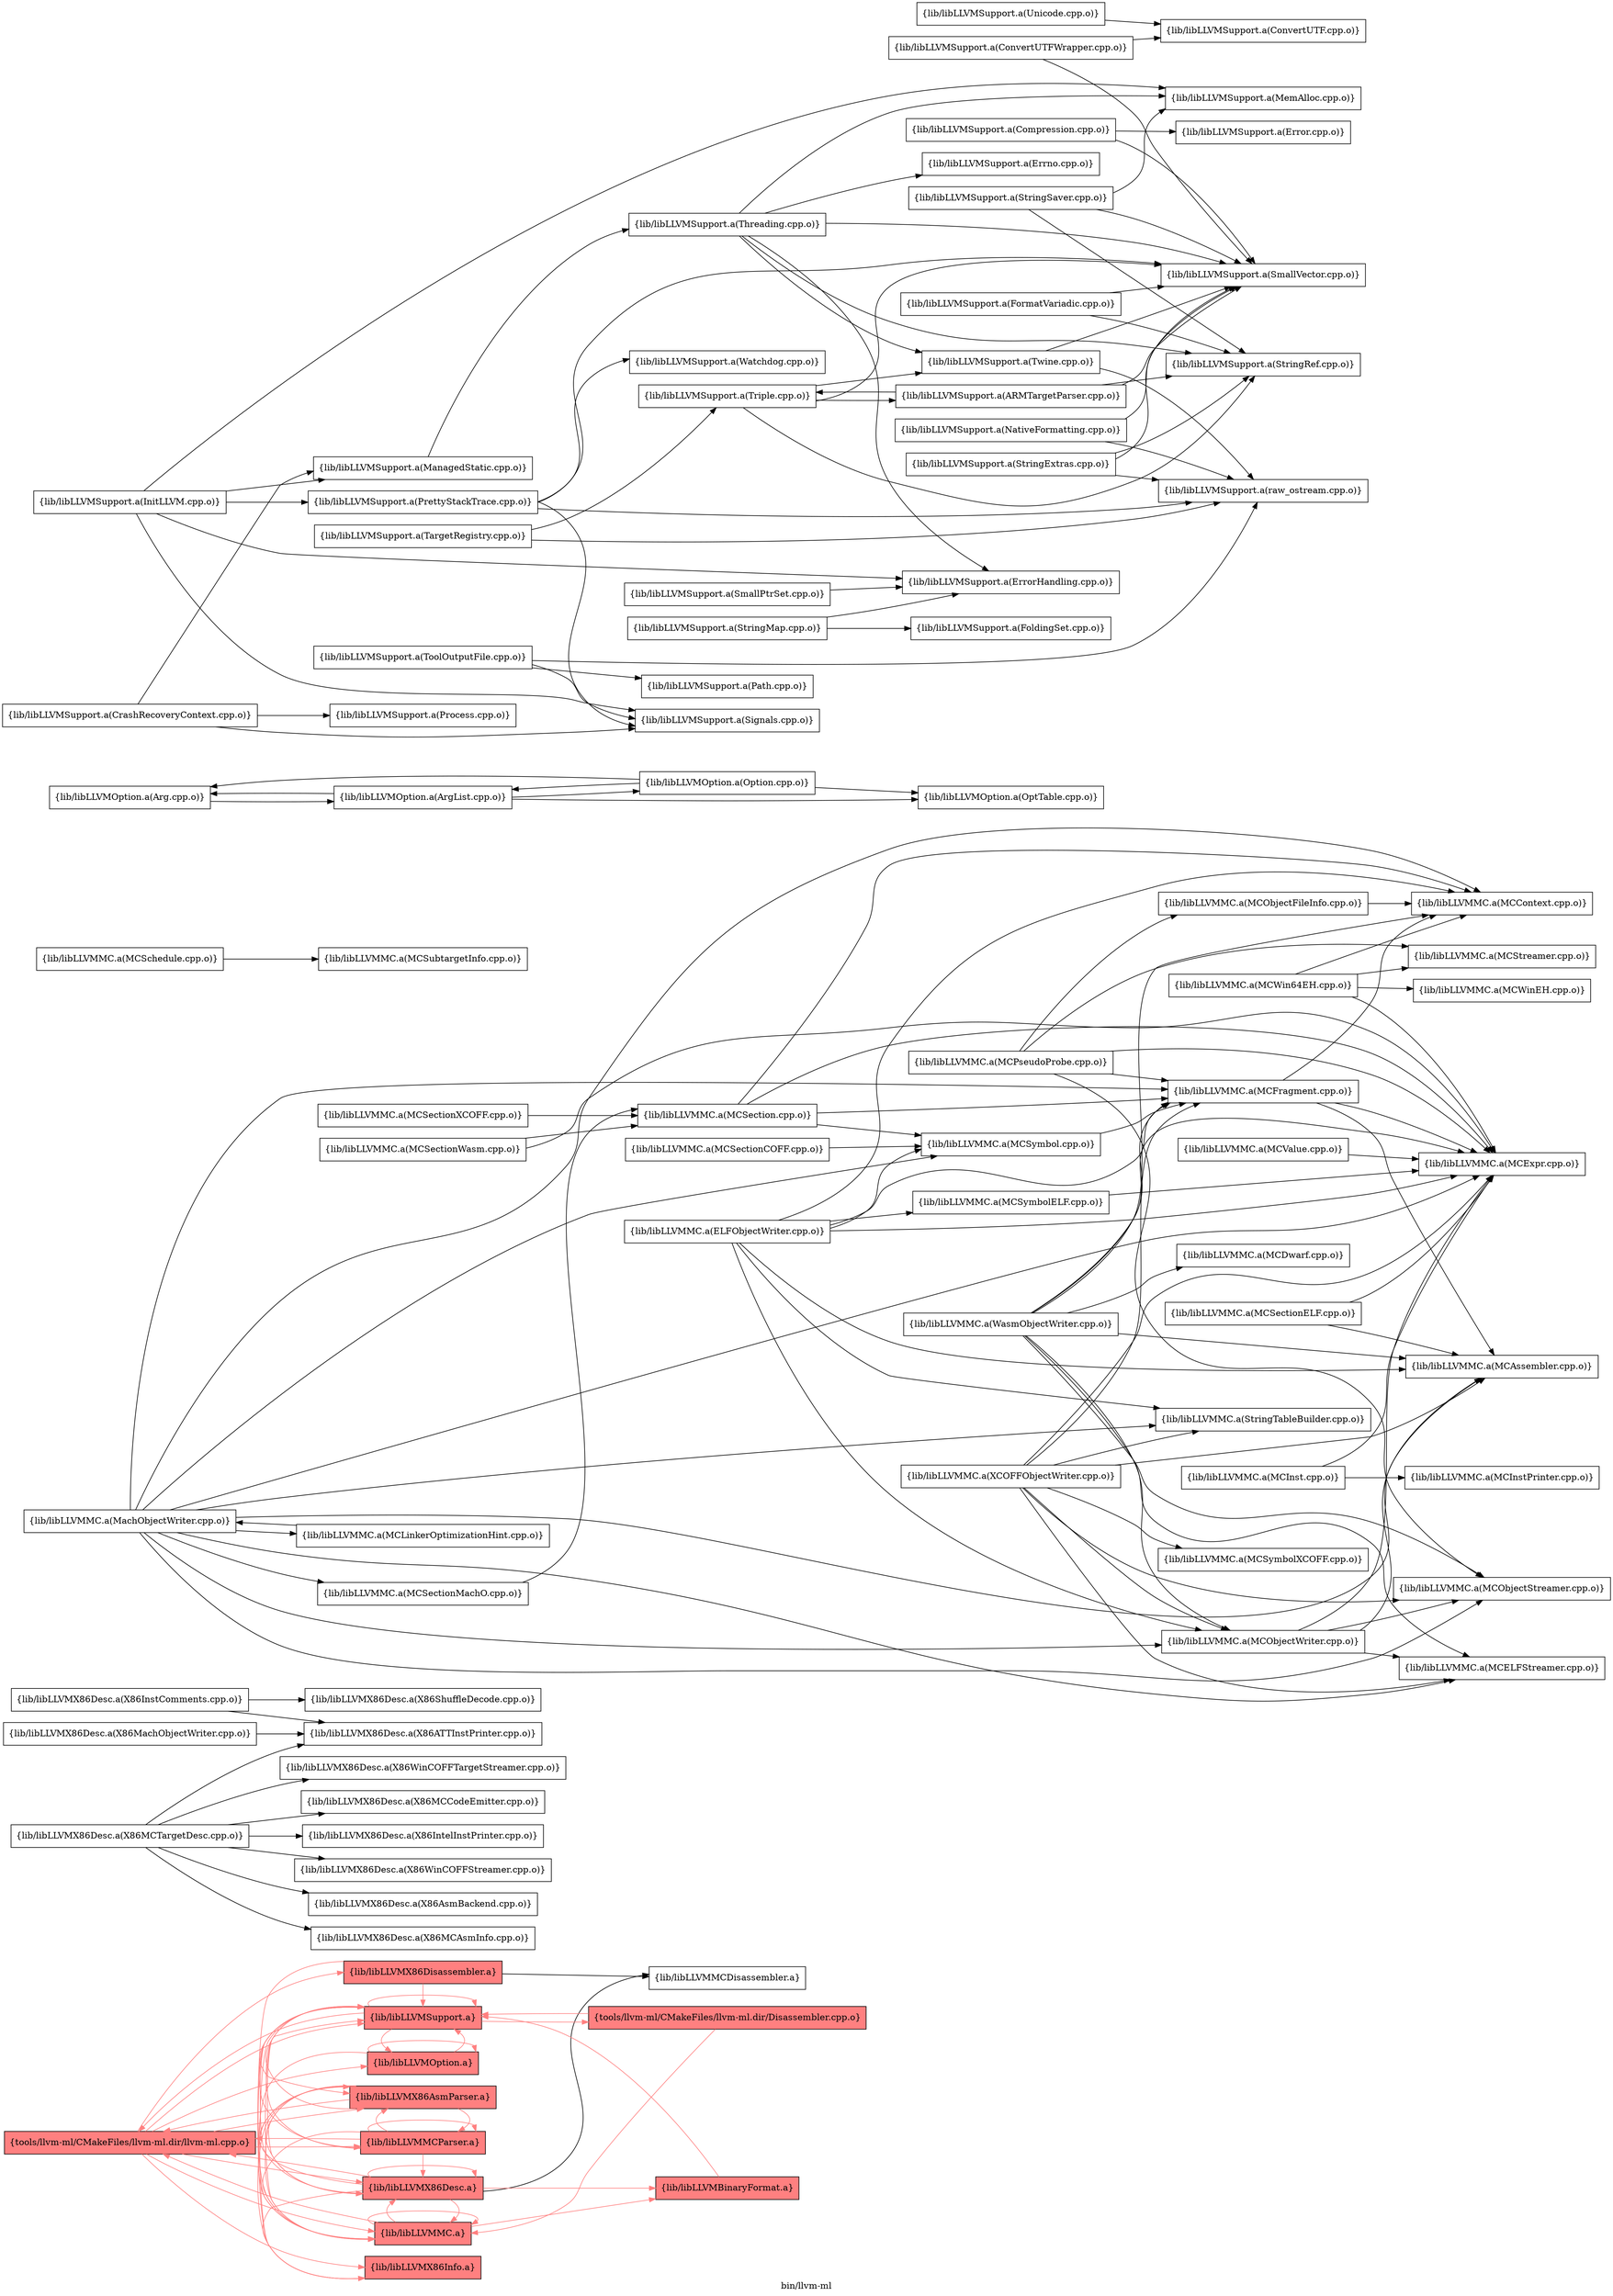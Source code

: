 digraph "bin/llvm-ml" {
	label="bin/llvm-ml";
	rankdir="LR"
	{ rank=same; Node0x55ccbc6dfd88;  }
	{ rank=same; Node0x55ccbc6e1908; Node0x55ccbc6df6f8; Node0x55ccbc6dfb08; Node0x55ccbc6e0058; Node0x55ccbc6e0508; Node0x55ccbc6e3438; Node0x55ccbc6e3708; Node0x55ccbc6e3c58;  }

	Node0x55ccbc6dfd88 [shape=record,shape=box,style=filled,fillcolor="1.000000 0.5 1",group=1,label="{tools/llvm-ml/CMakeFiles/llvm-ml.dir/llvm-ml.cpp.o}"];
	Node0x55ccbc6dfd88 -> Node0x55ccbc6e1908[color="1.000000 0.5 1"];
	Node0x55ccbc6dfd88 -> Node0x55ccbc6df6f8[color="1.000000 0.5 1"];
	Node0x55ccbc6dfd88 -> Node0x55ccbc6dfb08[color="1.000000 0.5 1"];
	Node0x55ccbc6dfd88 -> Node0x55ccbc6e0058[color="1.000000 0.5 1"];
	Node0x55ccbc6dfd88 -> Node0x55ccbc6e0508[color="1.000000 0.5 1"];
	Node0x55ccbc6dfd88 -> Node0x55ccbc6e3438[color="1.000000 0.5 1"];
	Node0x55ccbc6dfd88 -> Node0x55ccbc6e3708[color="1.000000 0.5 1"];
	Node0x55ccbc6dfd88 -> Node0x55ccbc6e3c58[color="1.000000 0.5 1"];
	Node0x55ccbc6e1908 [shape=record,shape=box,style=filled,fillcolor="1.000000 0.5 1",group=1,label="{lib/libLLVMX86AsmParser.a}"];
	Node0x55ccbc6e1908 -> Node0x55ccbc6dfd88[color="1.000000 0.5 1"];
	Node0x55ccbc6e1908 -> Node0x55ccbc6df6f8[color="1.000000 0.5 1"];
	Node0x55ccbc6e1908 -> Node0x55ccbc6e0058[color="1.000000 0.5 1"];
	Node0x55ccbc6e1908 -> Node0x55ccbc6e0508[color="1.000000 0.5 1"];
	Node0x55ccbc6e1908 -> Node0x55ccbc6e3438[color="1.000000 0.5 1"];
	Node0x55ccbc6e1908 -> Node0x55ccbc6e3c58[color="1.000000 0.5 1"];
	Node0x55ccbc6df6f8 [shape=record,shape=box,style=filled,fillcolor="1.000000 0.5 1",group=1,label="{lib/libLLVMX86Desc.a}"];
	Node0x55ccbc6df6f8 -> Node0x55ccbc6dfd88[color="1.000000 0.5 1"];
	Node0x55ccbc6df6f8 -> Node0x55ccbc6df6f8[color="1.000000 0.5 1"];
	Node0x55ccbc6df6f8 -> Node0x55ccbc6e0508[color="1.000000 0.5 1"];
	Node0x55ccbc6df6f8 -> Node0x55ccbc6e3c58[color="1.000000 0.5 1"];
	Node0x55ccbc6df6f8 -> Node0x55ccbc6e0058[color="1.000000 0.5 1"];
	Node0x55ccbc6df6f8 -> Node0x55ccbc6e4108;
	Node0x55ccbc6df6f8 -> Node0x55ccbc6e1908[color="1.000000 0.5 1"];
	Node0x55ccbc6df6f8 -> Node0x55ccbc6e2308[color="1.000000 0.5 1"];
	Node0x55ccbc6dfb08 [shape=record,shape=box,style=filled,fillcolor="1.000000 0.5 1",group=1,label="{lib/libLLVMX86Disassembler.a}"];
	Node0x55ccbc6dfb08 -> Node0x55ccbc6e0058[color="1.000000 0.5 1"];
	Node0x55ccbc6dfb08 -> Node0x55ccbc6e3c58[color="1.000000 0.5 1"];
	Node0x55ccbc6dfb08 -> Node0x55ccbc6e4108;
	Node0x55ccbc6e0058 [shape=record,shape=box,style=filled,fillcolor="1.000000 0.5 1",group=1,label="{lib/libLLVMX86Info.a}"];
	Node0x55ccbc6e0058 -> Node0x55ccbc6e3c58[color="1.000000 0.5 1"];
	Node0x55ccbc6e0508 [shape=record,shape=box,style=filled,fillcolor="1.000000 0.5 1",group=1,label="{lib/libLLVMMC.a}"];
	Node0x55ccbc6e0508 -> Node0x55ccbc6df6f8[color="1.000000 0.5 1"];
	Node0x55ccbc6e0508 -> Node0x55ccbc6e0508[color="1.000000 0.5 1"];
	Node0x55ccbc6e0508 -> Node0x55ccbc6e3c58[color="1.000000 0.5 1"];
	Node0x55ccbc6e0508 -> Node0x55ccbc6dfd88[color="1.000000 0.5 1"];
	Node0x55ccbc6e0508 -> Node0x55ccbc6e1908[color="1.000000 0.5 1"];
	Node0x55ccbc6e0508 -> Node0x55ccbc6e2308[color="1.000000 0.5 1"];
	Node0x55ccbc6e3438 [shape=record,shape=box,style=filled,fillcolor="1.000000 0.5 1",group=1,label="{lib/libLLVMMCParser.a}"];
	Node0x55ccbc6e3438 -> Node0x55ccbc6dfd88[color="1.000000 0.5 1"];
	Node0x55ccbc6e3438 -> Node0x55ccbc6e0508[color="1.000000 0.5 1"];
	Node0x55ccbc6e3438 -> Node0x55ccbc6e3438[color="1.000000 0.5 1"];
	Node0x55ccbc6e3438 -> Node0x55ccbc6e3c58[color="1.000000 0.5 1"];
	Node0x55ccbc6e3438 -> Node0x55ccbc6e1908[color="1.000000 0.5 1"];
	Node0x55ccbc6e3438 -> Node0x55ccbc6df6f8[color="1.000000 0.5 1"];
	Node0x55ccbc6e3708 [shape=record,shape=box,style=filled,fillcolor="1.000000 0.5 1",group=1,label="{lib/libLLVMOption.a}"];
	Node0x55ccbc6e3708 -> Node0x55ccbc6e3c58[color="1.000000 0.5 1"];
	Node0x55ccbc6e3708 -> Node0x55ccbc6e0508[color="1.000000 0.5 1"];
	Node0x55ccbc6e3708 -> Node0x55ccbc6e3708[color="1.000000 0.5 1"];
	Node0x55ccbc6e3c58 [shape=record,shape=box,style=filled,fillcolor="1.000000 0.5 1",group=1,label="{lib/libLLVMSupport.a}"];
	Node0x55ccbc6e3c58 -> Node0x55ccbc6e0508[color="1.000000 0.5 1"];
	Node0x55ccbc6e3c58 -> Node0x55ccbc6e3438[color="1.000000 0.5 1"];
	Node0x55ccbc6e3c58 -> Node0x55ccbc6e3c58[color="1.000000 0.5 1"];
	Node0x55ccbc6e3c58 -> Node0x55ccbc6dfd88[color="1.000000 0.5 1"];
	Node0x55ccbc6e3c58 -> Node0x55ccbc6e1908[color="1.000000 0.5 1"];
	Node0x55ccbc6e3c58 -> Node0x55ccbc6df6f8[color="1.000000 0.5 1"];
	Node0x55ccbc6e3c58 -> Node0x55ccbc6e04b8[color="1.000000 0.5 1"];
	Node0x55ccbc6e3c58 -> Node0x55ccbc6e3708[color="1.000000 0.5 1"];
	Node0x55ccbc6e04b8 [shape=record,shape=box,style=filled,fillcolor="1.000000 0.5 1",group=1,label="{tools/llvm-ml/CMakeFiles/llvm-ml.dir/Disassembler.cpp.o}"];
	Node0x55ccbc6e04b8 -> Node0x55ccbc6e0508[color="1.000000 0.5 1"];
	Node0x55ccbc6e04b8 -> Node0x55ccbc6e3c58[color="1.000000 0.5 1"];
	Node0x55ccbc6e1cc8 [shape=record,shape=box,group=0,label="{lib/libLLVMX86Desc.a(X86InstComments.cpp.o)}"];
	Node0x55ccbc6e1cc8 -> Node0x55ccbc6e0c88;
	Node0x55ccbc6e1cc8 -> Node0x55ccbc6e0ff8;
	Node0x55ccbc6e0c88 [shape=record,shape=box,group=0,label="{lib/libLLVMX86Desc.a(X86ATTInstPrinter.cpp.o)}"];
	Node0x55ccbc6e0ff8 [shape=record,shape=box,group=0,label="{lib/libLLVMX86Desc.a(X86ShuffleDecode.cpp.o)}"];
	Node0x55ccbc6e08c8 [shape=record,shape=box,group=0,label="{lib/libLLVMX86Desc.a(X86MCTargetDesc.cpp.o)}"];
	Node0x55ccbc6e08c8 -> Node0x55ccbc6e0c88;
	Node0x55ccbc6e08c8 -> Node0x55ccbc6e29e8;
	Node0x55ccbc6e08c8 -> Node0x55ccbc6e3528;
	Node0x55ccbc6e08c8 -> Node0x55ccbc6e3c08;
	Node0x55ccbc6e08c8 -> Node0x55ccbc6e1c28;
	Node0x55ccbc6e08c8 -> Node0x55ccbc6e0f08;
	Node0x55ccbc6e08c8 -> Node0x55ccbc6e1868;
	Node0x55ccbc6e29e8 [shape=record,shape=box,group=0,label="{lib/libLLVMX86Desc.a(X86IntelInstPrinter.cpp.o)}"];
	Node0x55ccbc6e3528 [shape=record,shape=box,group=0,label="{lib/libLLVMX86Desc.a(X86AsmBackend.cpp.o)}"];
	Node0x55ccbc6e3c08 [shape=record,shape=box,group=0,label="{lib/libLLVMX86Desc.a(X86MCAsmInfo.cpp.o)}"];
	Node0x55ccbc6e1c28 [shape=record,shape=box,group=0,label="{lib/libLLVMX86Desc.a(X86MCCodeEmitter.cpp.o)}"];
	Node0x55ccbc6e0f08 [shape=record,shape=box,group=0,label="{lib/libLLVMX86Desc.a(X86WinCOFFStreamer.cpp.o)}"];
	Node0x55ccbc6e1868 [shape=record,shape=box,group=0,label="{lib/libLLVMX86Desc.a(X86WinCOFFTargetStreamer.cpp.o)}"];
	Node0x55ccbc6e4108 [shape=record,shape=box,group=0,label="{lib/libLLVMMCDisassembler.a}"];
	Node0x55ccbc6e2308 [shape=record,shape=box,style=filled,fillcolor="1.000000 0.5 1",group=1,label="{lib/libLLVMBinaryFormat.a}"];
	Node0x55ccbc6e2308 -> Node0x55ccbc6e3c58[color="1.000000 0.5 1"];
	Node0x55ccbc6e2218 [shape=record,shape=box,group=0,label="{lib/libLLVMX86Desc.a(X86MachObjectWriter.cpp.o)}"];
	Node0x55ccbc6e2218 -> Node0x55ccbc6e0c88;
	Node0x55ccbc6e3ac8 [shape=record,shape=box,group=0,label="{lib/libLLVMMC.a(ELFObjectWriter.cpp.o)}"];
	Node0x55ccbc6e3ac8 -> Node0x55ccbc6e1368;
	Node0x55ccbc6e3ac8 -> Node0x55ccbc6e0788;
	Node0x55ccbc6e3ac8 -> Node0x55ccbc6e4158;
	Node0x55ccbc6e3ac8 -> Node0x55ccbc6e34d8;
	Node0x55ccbc6e3ac8 -> Node0x55ccbc6e0dc8;
	Node0x55ccbc6e3ac8 -> Node0x55ccbc6dfd38;
	Node0x55ccbc6e3ac8 -> Node0x55ccbc6e3bb8;
	Node0x55ccbc6e3ac8 -> Node0x55ccbc6e0418;
	Node0x55ccbc6e1368 [shape=record,shape=box,group=0,label="{lib/libLLVMMC.a(MCAssembler.cpp.o)}"];
	Node0x55ccbc6e0788 [shape=record,shape=box,group=0,label="{lib/libLLVMMC.a(MCContext.cpp.o)}"];
	Node0x55ccbc6e4158 [shape=record,shape=box,group=0,label="{lib/libLLVMMC.a(MCExpr.cpp.o)}"];
	Node0x55ccbc6e34d8 [shape=record,shape=box,group=0,label="{lib/libLLVMMC.a(MCFragment.cpp.o)}"];
	Node0x55ccbc6e34d8 -> Node0x55ccbc6e1368;
	Node0x55ccbc6e34d8 -> Node0x55ccbc6e0788;
	Node0x55ccbc6e34d8 -> Node0x55ccbc6e4158;
	Node0x55ccbc6e0dc8 [shape=record,shape=box,group=0,label="{lib/libLLVMMC.a(MCObjectWriter.cpp.o)}"];
	Node0x55ccbc6e0dc8 -> Node0x55ccbc6e1368;
	Node0x55ccbc6e0dc8 -> Node0x55ccbc6df518;
	Node0x55ccbc6e0dc8 -> Node0x55ccbc6e4158;
	Node0x55ccbc6e0dc8 -> Node0x55ccbc6e2628;
	Node0x55ccbc6dfd38 [shape=record,shape=box,group=0,label="{lib/libLLVMMC.a(MCSymbol.cpp.o)}"];
	Node0x55ccbc6dfd38 -> Node0x55ccbc6e34d8;
	Node0x55ccbc6e3bb8 [shape=record,shape=box,group=0,label="{lib/libLLVMMC.a(MCSymbolELF.cpp.o)}"];
	Node0x55ccbc6e3bb8 -> Node0x55ccbc6e4158;
	Node0x55ccbc6e0418 [shape=record,shape=box,group=0,label="{lib/libLLVMMC.a(StringTableBuilder.cpp.o)}"];
	Node0x55ccbc6e33e8 [shape=record,shape=box,group=0,label="{lib/libLLVMMC.a(MCInst.cpp.o)}"];
	Node0x55ccbc6e33e8 -> Node0x55ccbc6e4158;
	Node0x55ccbc6e33e8 -> Node0x55ccbc6e26c8;
	Node0x55ccbc6e26c8 [shape=record,shape=box,group=0,label="{lib/libLLVMMC.a(MCInstPrinter.cpp.o)}"];
	Node0x55ccbc6e2358 [shape=record,shape=box,group=0,label="{lib/libLLVMMC.a(MCObjectFileInfo.cpp.o)}"];
	Node0x55ccbc6e2358 -> Node0x55ccbc6e0788;
	Node0x55ccbc6df518 [shape=record,shape=box,group=0,label="{lib/libLLVMMC.a(MCELFStreamer.cpp.o)}"];
	Node0x55ccbc6e2628 [shape=record,shape=box,group=0,label="{lib/libLLVMMC.a(MCObjectStreamer.cpp.o)}"];
	Node0x55ccbc6e0af8 [shape=record,shape=box,group=0,label="{lib/libLLVMMC.a(MCPseudoProbe.cpp.o)}"];
	Node0x55ccbc6e0af8 -> Node0x55ccbc6e4158;
	Node0x55ccbc6e0af8 -> Node0x55ccbc6e34d8;
	Node0x55ccbc6e0af8 -> Node0x55ccbc6e2358;
	Node0x55ccbc6e0af8 -> Node0x55ccbc6e2628;
	Node0x55ccbc6e0af8 -> Node0x55ccbc6e0e68;
	Node0x55ccbc6e0e68 [shape=record,shape=box,group=0,label="{lib/libLLVMMC.a(MCStreamer.cpp.o)}"];
	Node0x55ccbc6dfbf8 [shape=record,shape=box,group=0,label="{lib/libLLVMMC.a(MCSection.cpp.o)}"];
	Node0x55ccbc6dfbf8 -> Node0x55ccbc6e0788;
	Node0x55ccbc6dfbf8 -> Node0x55ccbc6e4158;
	Node0x55ccbc6dfbf8 -> Node0x55ccbc6e34d8;
	Node0x55ccbc6dfbf8 -> Node0x55ccbc6dfd38;
	Node0x55ccbc6e0378 [shape=record,shape=box,group=0,label="{lib/libLLVMMC.a(MCSectionCOFF.cpp.o)}"];
	Node0x55ccbc6e0378 -> Node0x55ccbc6dfd38;
	Node0x55ccbc6dfec8 [shape=record,shape=box,group=0,label="{lib/libLLVMMC.a(MCSectionELF.cpp.o)}"];
	Node0x55ccbc6dfec8 -> Node0x55ccbc6e1368;
	Node0x55ccbc6dfec8 -> Node0x55ccbc6e4158;
	Node0x55ccbc6e37a8 [shape=record,shape=box,group=0,label="{lib/libLLVMMC.a(MCSectionMachO.cpp.o)}"];
	Node0x55ccbc6e37a8 -> Node0x55ccbc6dfbf8;
	Node0x55ccbc6e3e88 [shape=record,shape=box,group=0,label="{lib/libLLVMMC.a(MCSectionWasm.cpp.o)}"];
	Node0x55ccbc6e3e88 -> Node0x55ccbc6e4158;
	Node0x55ccbc6e3e88 -> Node0x55ccbc6dfbf8;
	Node0x55ccbc6e1958 [shape=record,shape=box,group=0,label="{lib/libLLVMMC.a(MCSectionXCOFF.cpp.o)}"];
	Node0x55ccbc6e1958 -> Node0x55ccbc6dfbf8;
	Node0x55ccbc6df568 [shape=record,shape=box,group=0,label="{lib/libLLVMMC.a(MCSchedule.cpp.o)}"];
	Node0x55ccbc6df568 -> Node0x55ccbc6e0148;
	Node0x55ccbc6e0148 [shape=record,shape=box,group=0,label="{lib/libLLVMMC.a(MCSubtargetInfo.cpp.o)}"];
	Node0x55ccbc6e2ee8 [shape=record,shape=box,group=0,label="{lib/libLLVMMC.a(MCValue.cpp.o)}"];
	Node0x55ccbc6e2ee8 -> Node0x55ccbc6e4158;
	Node0x55ccbc6e15e8 [shape=record,shape=box,group=0,label="{lib/libLLVMMC.a(MCWin64EH.cpp.o)}"];
	Node0x55ccbc6e15e8 -> Node0x55ccbc6e0788;
	Node0x55ccbc6e15e8 -> Node0x55ccbc6e4158;
	Node0x55ccbc6e15e8 -> Node0x55ccbc6e0e68;
	Node0x55ccbc6e15e8 -> Node0x55ccbc6dff68;
	Node0x55ccbc6dff68 [shape=record,shape=box,group=0,label="{lib/libLLVMMC.a(MCWinEH.cpp.o)}"];
	Node0x55ccbc6df5b8 [shape=record,shape=box,group=0,label="{lib/libLLVMMC.a(MachObjectWriter.cpp.o)}"];
	Node0x55ccbc6df5b8 -> Node0x55ccbc6e1368;
	Node0x55ccbc6df5b8 -> Node0x55ccbc6e0788;
	Node0x55ccbc6df5b8 -> Node0x55ccbc6df518;
	Node0x55ccbc6df5b8 -> Node0x55ccbc6e4158;
	Node0x55ccbc6df5b8 -> Node0x55ccbc6e34d8;
	Node0x55ccbc6df5b8 -> Node0x55ccbc6e2628;
	Node0x55ccbc6df5b8 -> Node0x55ccbc6e0dc8;
	Node0x55ccbc6df5b8 -> Node0x55ccbc6e37a8;
	Node0x55ccbc6df5b8 -> Node0x55ccbc6dfd38;
	Node0x55ccbc6df5b8 -> Node0x55ccbc6dfc98;
	Node0x55ccbc6df5b8 -> Node0x55ccbc6e0418;
	Node0x55ccbc6dfc98 [shape=record,shape=box,group=0,label="{lib/libLLVMMC.a(MCLinkerOptimizationHint.cpp.o)}"];
	Node0x55ccbc6dfc98 -> Node0x55ccbc6df5b8;
	Node0x55ccbc6e11d8 [shape=record,shape=box,group=0,label="{lib/libLLVMMC.a(WasmObjectWriter.cpp.o)}"];
	Node0x55ccbc6e11d8 -> Node0x55ccbc6e1368;
	Node0x55ccbc6e11d8 -> Node0x55ccbc6e0788;
	Node0x55ccbc6e11d8 -> Node0x55ccbc6e05a8;
	Node0x55ccbc6e11d8 -> Node0x55ccbc6df518;
	Node0x55ccbc6e11d8 -> Node0x55ccbc6e4158;
	Node0x55ccbc6e11d8 -> Node0x55ccbc6e34d8;
	Node0x55ccbc6e11d8 -> Node0x55ccbc6e2628;
	Node0x55ccbc6e11d8 -> Node0x55ccbc6e0dc8;
	Node0x55ccbc6e05a8 [shape=record,shape=box,group=0,label="{lib/libLLVMMC.a(MCDwarf.cpp.o)}"];
	Node0x55ccbc6e21c8 [shape=record,shape=box,group=0,label="{lib/libLLVMMC.a(XCOFFObjectWriter.cpp.o)}"];
	Node0x55ccbc6e21c8 -> Node0x55ccbc6e1368;
	Node0x55ccbc6e21c8 -> Node0x55ccbc6df518;
	Node0x55ccbc6e21c8 -> Node0x55ccbc6e4158;
	Node0x55ccbc6e21c8 -> Node0x55ccbc6e34d8;
	Node0x55ccbc6e21c8 -> Node0x55ccbc6e2628;
	Node0x55ccbc6e21c8 -> Node0x55ccbc6e0dc8;
	Node0x55ccbc6e21c8 -> Node0x55ccbc6e3488;
	Node0x55ccbc6e21c8 -> Node0x55ccbc6e0418;
	Node0x55ccbc6e3488 [shape=record,shape=box,group=0,label="{lib/libLLVMMC.a(MCSymbolXCOFF.cpp.o)}"];
	Node0x55ccbc6e3ed8 [shape=record,shape=box,group=0,label="{lib/libLLVMOption.a(Arg.cpp.o)}"];
	Node0x55ccbc6e3ed8 -> Node0x55ccbc6e3cf8;
	Node0x55ccbc6e3cf8 [shape=record,shape=box,group=0,label="{lib/libLLVMOption.a(ArgList.cpp.o)}"];
	Node0x55ccbc6e3cf8 -> Node0x55ccbc6e3ed8;
	Node0x55ccbc6e3cf8 -> Node0x55ccbc6e3168;
	Node0x55ccbc6e3cf8 -> Node0x55ccbc6e2e48;
	Node0x55ccbc6e3168 [shape=record,shape=box,group=0,label="{lib/libLLVMOption.a(Option.cpp.o)}"];
	Node0x55ccbc6e3168 -> Node0x55ccbc6e3ed8;
	Node0x55ccbc6e3168 -> Node0x55ccbc6e3cf8;
	Node0x55ccbc6e3168 -> Node0x55ccbc6e2e48;
	Node0x55ccbc6e2e48 [shape=record,shape=box,group=0,label="{lib/libLLVMOption.a(OptTable.cpp.o)}"];
	Node0x55ccbc6e00a8 [shape=record,shape=box,group=0,label="{lib/libLLVMSupport.a(Compression.cpp.o)}"];
	Node0x55ccbc6e00a8 -> Node0x55ccbc6e0008;
	Node0x55ccbc6e00a8 -> Node0x55ccbc6e35c8;
	Node0x55ccbc6e0008 [shape=record,shape=box,group=0,label="{lib/libLLVMSupport.a(SmallVector.cpp.o)}"];
	Node0x55ccbc6e35c8 [shape=record,shape=box,group=0,label="{lib/libLLVMSupport.a(Error.cpp.o)}"];
	Node0x55ccbc6dfce8 [shape=record,shape=box,group=0,label="{lib/libLLVMSupport.a(ConvertUTFWrapper.cpp.o)}"];
	Node0x55ccbc6dfce8 -> Node0x55ccbc6e0008;
	Node0x55ccbc6dfce8 -> Node0x55ccbc6e41a8;
	Node0x55ccbc6e41a8 [shape=record,shape=box,group=0,label="{lib/libLLVMSupport.a(ConvertUTF.cpp.o)}"];
	Node0x55ccbc6e1c78 [shape=record,shape=box,group=0,label="{lib/libLLVMSupport.a(FormatVariadic.cpp.o)}"];
	Node0x55ccbc6e1c78 -> Node0x55ccbc6e0008;
	Node0x55ccbc6e1c78 -> Node0x55ccbc6e2ad8;
	Node0x55ccbc6e2ad8 [shape=record,shape=box,group=0,label="{lib/libLLVMSupport.a(StringRef.cpp.o)}"];
	Node0x55ccbc6e0fa8 [shape=record,shape=box,group=0,label="{lib/libLLVMSupport.a(InitLLVM.cpp.o)}"];
	Node0x55ccbc6e0fa8 -> Node0x55ccbc6e31b8;
	Node0x55ccbc6e0fa8 -> Node0x55ccbc6e1458;
	Node0x55ccbc6e0fa8 -> Node0x55ccbc6dfa18;
	Node0x55ccbc6e0fa8 -> Node0x55ccbc6e3f78;
	Node0x55ccbc6e0fa8 -> Node0x55ccbc6e0f58;
	Node0x55ccbc6e31b8 [shape=record,shape=box,group=0,label="{lib/libLLVMSupport.a(ErrorHandling.cpp.o)}"];
	Node0x55ccbc6e1458 [shape=record,shape=box,group=0,label="{lib/libLLVMSupport.a(ManagedStatic.cpp.o)}"];
	Node0x55ccbc6e1458 -> Node0x55ccbc6dfc48;
	Node0x55ccbc6dfa18 [shape=record,shape=box,group=0,label="{lib/libLLVMSupport.a(MemAlloc.cpp.o)}"];
	Node0x55ccbc6e3f78 [shape=record,shape=box,group=0,label="{lib/libLLVMSupport.a(PrettyStackTrace.cpp.o)}"];
	Node0x55ccbc6e3f78 -> Node0x55ccbc6e0008;
	Node0x55ccbc6e3f78 -> Node0x55ccbc6e1818;
	Node0x55ccbc6e3f78 -> Node0x55ccbc6e0f58;
	Node0x55ccbc6e3f78 -> Node0x55ccbc6df608;
	Node0x55ccbc6e0f58 [shape=record,shape=box,group=0,label="{lib/libLLVMSupport.a(Signals.cpp.o)}"];
	Node0x55ccbc6dfc48 [shape=record,shape=box,group=0,label="{lib/libLLVMSupport.a(Threading.cpp.o)}"];
	Node0x55ccbc6dfc48 -> Node0x55ccbc6e0008;
	Node0x55ccbc6dfc48 -> Node0x55ccbc6e2ad8;
	Node0x55ccbc6dfc48 -> Node0x55ccbc6e3898;
	Node0x55ccbc6dfc48 -> Node0x55ccbc6e31b8;
	Node0x55ccbc6dfc48 -> Node0x55ccbc6dfa18;
	Node0x55ccbc6dfc48 -> Node0x55ccbc6e1d18;
	Node0x55ccbc6e1818 [shape=record,shape=box,group=0,label="{lib/libLLVMSupport.a(raw_ostream.cpp.o)}"];
	Node0x55ccbc6df608 [shape=record,shape=box,group=0,label="{lib/libLLVMSupport.a(Watchdog.cpp.o)}"];
	Node0x55ccbc6e3258 [shape=record,shape=box,group=0,label="{lib/libLLVMSupport.a(SmallPtrSet.cpp.o)}"];
	Node0x55ccbc6e3258 -> Node0x55ccbc6e31b8;
	Node0x55ccbc6e1a48 [shape=record,shape=box,group=0,label="{lib/libLLVMSupport.a(StringMap.cpp.o)}"];
	Node0x55ccbc6e1a48 -> Node0x55ccbc6e31b8;
	Node0x55ccbc6e1a48 -> Node0x55ccbc6e2268;
	Node0x55ccbc6e2268 [shape=record,shape=box,group=0,label="{lib/libLLVMSupport.a(FoldingSet.cpp.o)}"];
	Node0x55ccbc6e1318 [shape=record,shape=box,group=0,label="{lib/libLLVMSupport.a(StringSaver.cpp.o)}"];
	Node0x55ccbc6e1318 -> Node0x55ccbc6e0008;
	Node0x55ccbc6e1318 -> Node0x55ccbc6e2ad8;
	Node0x55ccbc6e1318 -> Node0x55ccbc6dfa18;
	Node0x55ccbc6e1e58 [shape=record,shape=box,group=0,label="{lib/libLLVMSupport.a(ToolOutputFile.cpp.o)}"];
	Node0x55ccbc6e1e58 -> Node0x55ccbc6e1818;
	Node0x55ccbc6e1e58 -> Node0x55ccbc6e0328;
	Node0x55ccbc6e1e58 -> Node0x55ccbc6e0f58;
	Node0x55ccbc6e0328 [shape=record,shape=box,group=0,label="{lib/libLLVMSupport.a(Path.cpp.o)}"];
	Node0x55ccbc6e24e8 [shape=record,shape=box,group=0,label="{lib/libLLVMSupport.a(Triple.cpp.o)}"];
	Node0x55ccbc6e24e8 -> Node0x55ccbc6e0008;
	Node0x55ccbc6e24e8 -> Node0x55ccbc6e2ad8;
	Node0x55ccbc6e24e8 -> Node0x55ccbc6e3fc8;
	Node0x55ccbc6e24e8 -> Node0x55ccbc6e3898;
	Node0x55ccbc6e3fc8 [shape=record,shape=box,group=0,label="{lib/libLLVMSupport.a(ARMTargetParser.cpp.o)}"];
	Node0x55ccbc6e3fc8 -> Node0x55ccbc6e0008;
	Node0x55ccbc6e3fc8 -> Node0x55ccbc6e2ad8;
	Node0x55ccbc6e3fc8 -> Node0x55ccbc6e24e8;
	Node0x55ccbc6e3898 [shape=record,shape=box,group=0,label="{lib/libLLVMSupport.a(Twine.cpp.o)}"];
	Node0x55ccbc6e3898 -> Node0x55ccbc6e0008;
	Node0x55ccbc6e3898 -> Node0x55ccbc6e1818;
	Node0x55ccbc6dfdd8 [shape=record,shape=box,group=0,label="{lib/libLLVMSupport.a(Unicode.cpp.o)}"];
	Node0x55ccbc6dfdd8 -> Node0x55ccbc6e41a8;
	Node0x55ccbc6e1228 [shape=record,shape=box,group=0,label="{lib/libLLVMSupport.a(NativeFormatting.cpp.o)}"];
	Node0x55ccbc6e1228 -> Node0x55ccbc6e0008;
	Node0x55ccbc6e1228 -> Node0x55ccbc6e1818;
	Node0x55ccbc6e32f8 [shape=record,shape=box,group=0,label="{lib/libLLVMSupport.a(CrashRecoveryContext.cpp.o)}"];
	Node0x55ccbc6e32f8 -> Node0x55ccbc6e1458;
	Node0x55ccbc6e32f8 -> Node0x55ccbc6e00f8;
	Node0x55ccbc6e32f8 -> Node0x55ccbc6e0f58;
	Node0x55ccbc6e00f8 [shape=record,shape=box,group=0,label="{lib/libLLVMSupport.a(Process.cpp.o)}"];
	Node0x55ccbc6e4068 [shape=record,shape=box,group=0,label="{lib/libLLVMSupport.a(StringExtras.cpp.o)}"];
	Node0x55ccbc6e4068 -> Node0x55ccbc6e0008;
	Node0x55ccbc6e4068 -> Node0x55ccbc6e2ad8;
	Node0x55ccbc6e4068 -> Node0x55ccbc6e1818;
	Node0x55ccbc6e07d8 [shape=record,shape=box,group=0,label="{lib/libLLVMSupport.a(TargetRegistry.cpp.o)}"];
	Node0x55ccbc6e07d8 -> Node0x55ccbc6e24e8;
	Node0x55ccbc6e07d8 -> Node0x55ccbc6e1818;
	Node0x55ccbc6e1d18 [shape=record,shape=box,group=0,label="{lib/libLLVMSupport.a(Errno.cpp.o)}"];
}
